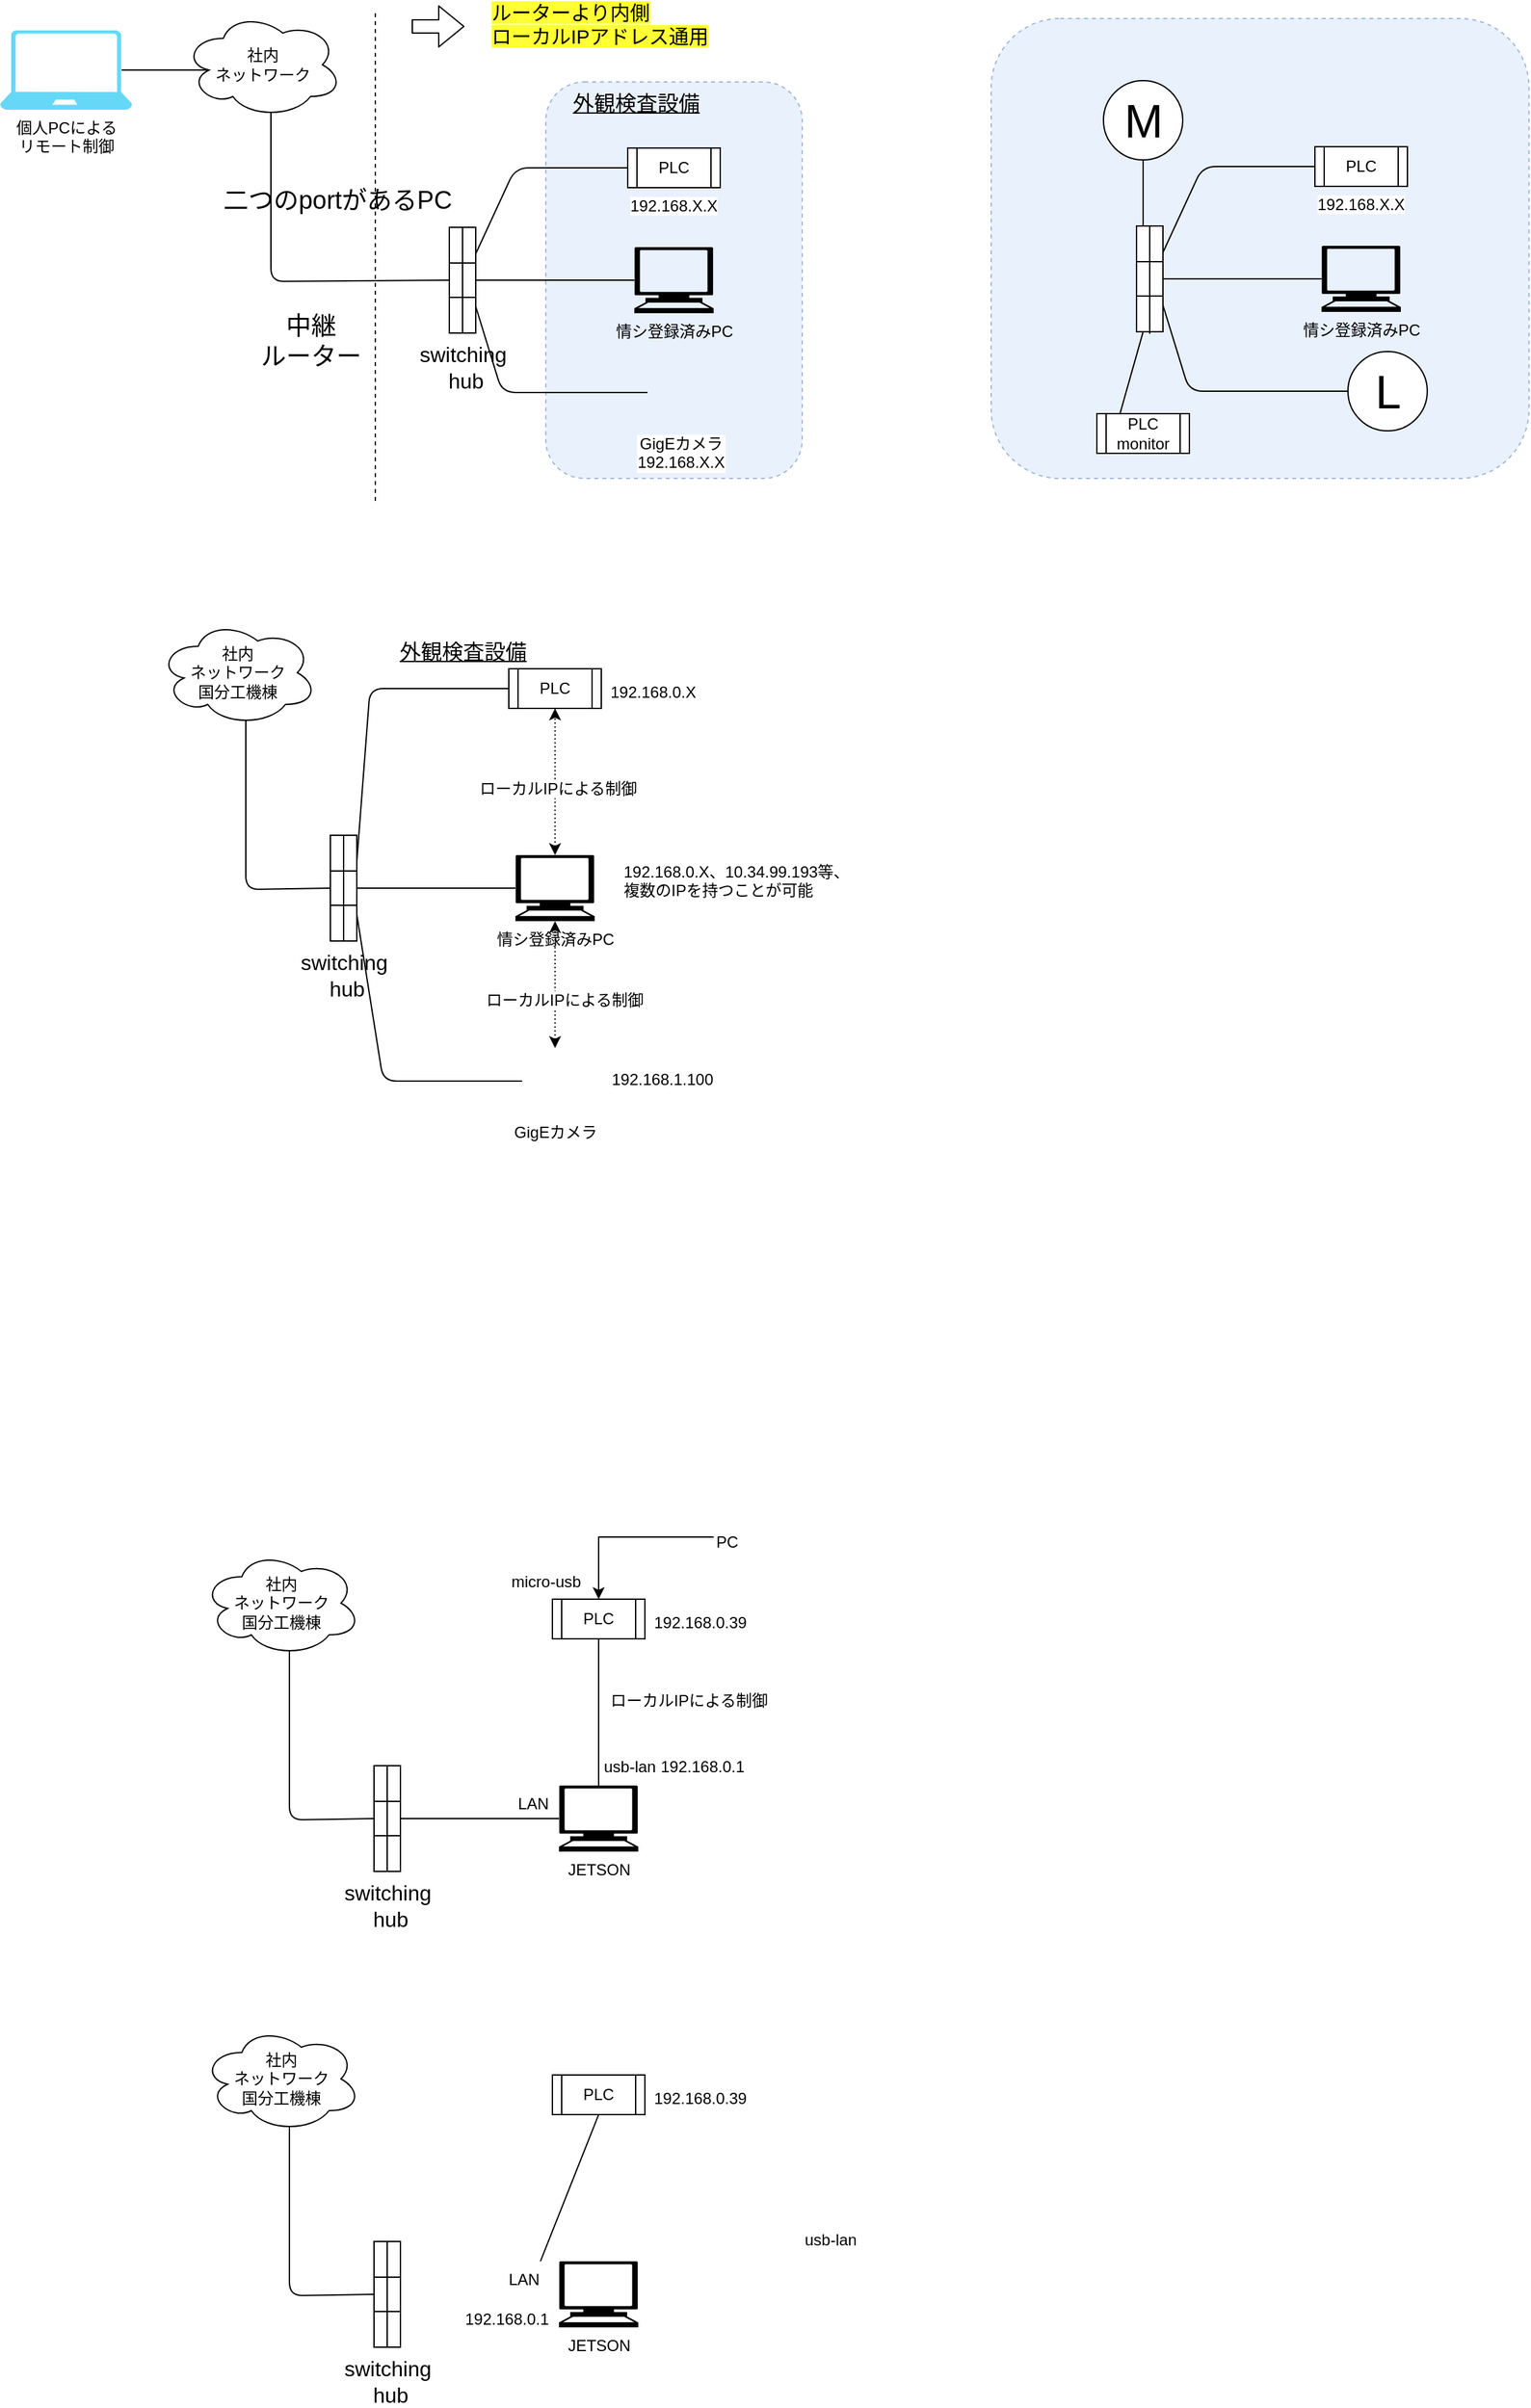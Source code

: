 <mxfile version="14.4.3" type="github">
  <diagram id="3iffs5BznpFNn3Ydb_YM" name="ページ1">
    <mxGraphModel dx="1038" dy="548" grid="1" gridSize="10" guides="1" tooltips="1" connect="1" arrows="1" fold="1" page="1" pageScale="1" pageWidth="827" pageHeight="1169" math="0" shadow="0">
      <root>
        <mxCell id="0" />
        <mxCell id="1" parent="0" />
        <mxCell id="lqfH3k4cmE6oizjZRTN2-33" value="" style="rounded=1;whiteSpace=wrap;html=1;dashed=1;labelBackgroundColor=none;fillColor=#dae8fc;strokeColor=#6c8ebf;opacity=60;" parent="1" vertex="1">
          <mxGeometry x="513" y="99" width="194" height="300" as="geometry" />
        </mxCell>
        <mxCell id="lqfH3k4cmE6oizjZRTN2-1" value="情シ登録済みPC" style="shape=mxgraph.signs.tech.computer;html=1;pointerEvents=1;fillColor=#000000;strokeColor=none;verticalLabelPosition=bottom;verticalAlign=top;align=center;" parent="1" vertex="1">
          <mxGeometry x="580" y="224" width="60" height="50" as="geometry" />
        </mxCell>
        <mxCell id="lqfH3k4cmE6oizjZRTN2-2" value="社内&lt;br&gt;ネットワーク" style="ellipse;shape=cloud;whiteSpace=wrap;html=1;" parent="1" vertex="1">
          <mxGeometry x="239" y="46" width="120" height="80" as="geometry" />
        </mxCell>
        <mxCell id="lqfH3k4cmE6oizjZRTN2-5" value="" style="shape=process;whiteSpace=wrap;html=1;backgroundOutline=1;size=0.333;rotation=90;fillColor=#FFFFFF;" parent="1" vertex="1">
          <mxGeometry x="410" y="239" width="80" height="20" as="geometry" />
        </mxCell>
        <mxCell id="lqfH3k4cmE6oizjZRTN2-10" value="GigEカメラ&lt;br&gt;192.168.X.X" style="shape=image;html=1;verticalAlign=top;verticalLabelPosition=bottom;labelBackgroundColor=#ffffff;imageAspect=0;aspect=fixed;image=https://cdn2.iconfinder.com/data/icons/ios-7-icons/50/video_camera-128.png" parent="1" vertex="1">
          <mxGeometry x="590" y="309" width="50" height="50" as="geometry" />
        </mxCell>
        <mxCell id="lqfH3k4cmE6oizjZRTN2-11" value="" style="endArrow=none;html=1;entryX=0;entryY=0.5;entryDx=0;entryDy=0;exitX=0.25;exitY=0;exitDx=0;exitDy=0;" parent="1" source="lqfH3k4cmE6oizjZRTN2-5" target="lqfH3k4cmE6oizjZRTN2-26" edge="1">
          <mxGeometry width="50" height="50" relative="1" as="geometry">
            <mxPoint x="360" y="379" as="sourcePoint" />
            <mxPoint x="580" y="155" as="targetPoint" />
            <Array as="points">
              <mxPoint x="490" y="164" />
            </Array>
          </mxGeometry>
        </mxCell>
        <mxCell id="lqfH3k4cmE6oizjZRTN2-12" value="" style="endArrow=none;html=1;entryX=0;entryY=0.5;entryDx=0;entryDy=0;exitX=0.75;exitY=0;exitDx=0;exitDy=0;" parent="1" source="lqfH3k4cmE6oizjZRTN2-5" target="lqfH3k4cmE6oizjZRTN2-10" edge="1">
          <mxGeometry width="50" height="50" relative="1" as="geometry">
            <mxPoint x="470" y="239" as="sourcePoint" />
            <mxPoint x="565" y="164" as="targetPoint" />
            <Array as="points">
              <mxPoint x="480" y="334" />
            </Array>
          </mxGeometry>
        </mxCell>
        <mxCell id="lqfH3k4cmE6oizjZRTN2-15" value="" style="endArrow=none;html=1;entryX=0;entryY=0.5;entryDx=0;entryDy=0;entryPerimeter=0;exitX=0.5;exitY=0;exitDx=0;exitDy=0;" parent="1" source="lqfH3k4cmE6oizjZRTN2-5" target="lqfH3k4cmE6oizjZRTN2-1" edge="1">
          <mxGeometry width="50" height="50" relative="1" as="geometry">
            <mxPoint x="360" y="379" as="sourcePoint" />
            <mxPoint x="410" y="329" as="targetPoint" />
          </mxGeometry>
        </mxCell>
        <mxCell id="lqfH3k4cmE6oizjZRTN2-17" value="" style="endArrow=none;html=1;entryX=0.55;entryY=0.95;entryDx=0;entryDy=0;exitX=0.5;exitY=1;exitDx=0;exitDy=0;entryPerimeter=0;" parent="1" source="lqfH3k4cmE6oizjZRTN2-5" target="lqfH3k4cmE6oizjZRTN2-2" edge="1">
          <mxGeometry width="50" height="50" relative="1" as="geometry">
            <mxPoint x="422" y="240" as="sourcePoint" />
            <mxPoint x="542" y="165" as="targetPoint" />
            <Array as="points">
              <mxPoint x="305" y="250" />
            </Array>
          </mxGeometry>
        </mxCell>
        <mxCell id="lqfH3k4cmE6oizjZRTN2-18" value="" style="endArrow=none;html=1;entryX=0;entryY=0.5;entryDx=0;entryDy=0;exitX=1;exitY=0.5;exitDx=0;exitDy=0;" parent="1" source="lqfH3k4cmE6oizjZRTN2-5" target="lqfH3k4cmE6oizjZRTN2-5" edge="1">
          <mxGeometry width="50" height="50" relative="1" as="geometry">
            <mxPoint x="410" y="419" as="sourcePoint" />
            <mxPoint x="460" y="369" as="targetPoint" />
          </mxGeometry>
        </mxCell>
        <mxCell id="lqfH3k4cmE6oizjZRTN2-26" value="PLC" style="shape=process;whiteSpace=wrap;html=1;backgroundOutline=1;" parent="1" vertex="1">
          <mxGeometry x="575" y="149" width="70" height="30" as="geometry" />
        </mxCell>
        <mxCell id="lqfH3k4cmE6oizjZRTN2-28" value="&lt;span style=&quot;color: rgb(0 , 0 , 0) ; font-family: &amp;#34;helvetica&amp;#34; ; font-size: 12px ; font-style: normal ; font-weight: 400 ; letter-spacing: normal ; text-align: center ; text-indent: 0px ; text-transform: none ; word-spacing: 0px ; background-color: rgb(255 , 255 , 255) ; display: inline ; float: none&quot;&gt;192.168.X.X&lt;/span&gt;" style="text;whiteSpace=wrap;html=1;" parent="1" vertex="1">
          <mxGeometry x="575" y="179" width="90" height="20" as="geometry" />
        </mxCell>
        <mxCell id="lqfH3k4cmE6oizjZRTN2-29" value="&lt;font style=&quot;font-size: 19px&quot;&gt;中継&lt;br&gt;ルーター&lt;/font&gt;" style="text;html=1;align=center;verticalAlign=middle;resizable=0;points=[];autosize=1;" parent="1" vertex="1">
          <mxGeometry x="290" y="274.5" width="90" height="40" as="geometry" />
        </mxCell>
        <mxCell id="lqfH3k4cmE6oizjZRTN2-31" value="" style="shape=flexArrow;endArrow=classic;html=1;" parent="1" edge="1">
          <mxGeometry width="50" height="50" relative="1" as="geometry">
            <mxPoint x="411.5" y="57" as="sourcePoint" />
            <mxPoint x="451.5" y="57" as="targetPoint" />
          </mxGeometry>
        </mxCell>
        <mxCell id="lqfH3k4cmE6oizjZRTN2-32" value="&lt;font style=&quot;font-size: 15px&quot;&gt;&lt;span style=&quot;background-color: rgb(255 , 255 , 51)&quot;&gt;ルーターより内側&lt;br&gt;ローカルIPアドレス通用&lt;/span&gt;&lt;br&gt;&lt;/font&gt;" style="text;html=1;align=left;verticalAlign=middle;resizable=0;points=[];autosize=1;" parent="1" vertex="1">
          <mxGeometry x="470" y="40" width="180" height="30" as="geometry" />
        </mxCell>
        <mxCell id="lqfH3k4cmE6oizjZRTN2-36" style="edgeStyle=orthogonalEdgeStyle;rounded=0;orthogonalLoop=1;jettySize=auto;html=1;exitX=0.5;exitY=1;exitDx=0;exitDy=0;" parent="1" source="lqfH3k4cmE6oizjZRTN2-33" target="lqfH3k4cmE6oizjZRTN2-33" edge="1">
          <mxGeometry relative="1" as="geometry" />
        </mxCell>
        <mxCell id="lqfH3k4cmE6oizjZRTN2-37" value="&lt;font style=&quot;font-size: 16px&quot;&gt;&lt;u&gt;外観検査設備&lt;/u&gt;&lt;/font&gt;" style="text;html=1;align=center;verticalAlign=middle;resizable=0;points=[];autosize=1;" parent="1" vertex="1">
          <mxGeometry x="526" y="105" width="110" height="20" as="geometry" />
        </mxCell>
        <mxCell id="lqfH3k4cmE6oizjZRTN2-39" value="個人PCによる&lt;br&gt;リモート制御" style="verticalLabelPosition=bottom;html=1;verticalAlign=top;align=center;strokeColor=none;fillColor=#00BEF2;shape=mxgraph.azure.laptop;pointerEvents=1;dashed=1;labelBackgroundColor=none;opacity=60;" parent="1" vertex="1">
          <mxGeometry x="100" y="60" width="100" height="60" as="geometry" />
        </mxCell>
        <mxCell id="lqfH3k4cmE6oizjZRTN2-40" value="" style="endArrow=none;html=1;entryX=0.92;entryY=0.5;entryDx=0;entryDy=0;entryPerimeter=0;exitX=0.16;exitY=0.55;exitDx=0;exitDy=0;exitPerimeter=0;" parent="1" source="lqfH3k4cmE6oizjZRTN2-2" target="lqfH3k4cmE6oizjZRTN2-39" edge="1">
          <mxGeometry width="50" height="50" relative="1" as="geometry">
            <mxPoint x="469" y="180" as="sourcePoint" />
            <mxPoint x="519" y="130" as="targetPoint" />
          </mxGeometry>
        </mxCell>
        <mxCell id="lqfH3k4cmE6oizjZRTN2-30" value="" style="endArrow=none;dashed=1;html=1;" parent="1" edge="1">
          <mxGeometry width="50" height="50" relative="1" as="geometry">
            <mxPoint x="384" y="416" as="sourcePoint" />
            <mxPoint x="384" y="46" as="targetPoint" />
          </mxGeometry>
        </mxCell>
        <mxCell id="lqfH3k4cmE6oizjZRTN2-48" value="&lt;span style=&quot;font-size: 16px&quot;&gt;switching&lt;br&gt;&amp;nbsp;hub&lt;/span&gt;" style="text;html=1;align=center;verticalAlign=middle;resizable=0;points=[];autosize=1;" parent="1" vertex="1">
          <mxGeometry x="410" y="300" width="80" height="30" as="geometry" />
        </mxCell>
        <mxCell id="lqfH3k4cmE6oizjZRTN2-53" value="情シ登録済みPC" style="shape=mxgraph.signs.tech.computer;html=1;pointerEvents=1;fillColor=#000000;strokeColor=none;verticalLabelPosition=bottom;verticalAlign=top;align=center;" parent="1" vertex="1">
          <mxGeometry x="490" y="684" width="60" height="50" as="geometry" />
        </mxCell>
        <mxCell id="lqfH3k4cmE6oizjZRTN2-54" value="社内&lt;br&gt;ネットワーク&lt;br&gt;国分工機棟" style="ellipse;shape=cloud;whiteSpace=wrap;html=1;" parent="1" vertex="1">
          <mxGeometry x="220" y="506" width="120" height="80" as="geometry" />
        </mxCell>
        <mxCell id="lqfH3k4cmE6oizjZRTN2-55" value="" style="shape=process;whiteSpace=wrap;html=1;backgroundOutline=1;size=0.333;rotation=90;fillColor=#FFFFFF;" parent="1" vertex="1">
          <mxGeometry x="320" y="699" width="80" height="20" as="geometry" />
        </mxCell>
        <mxCell id="lqfH3k4cmE6oizjZRTN2-56" value="GigEカメラ" style="shape=image;html=1;verticalAlign=top;verticalLabelPosition=bottom;labelBackgroundColor=#ffffff;imageAspect=0;aspect=fixed;image=https://cdn2.iconfinder.com/data/icons/ios-7-icons/50/video_camera-128.png" parent="1" vertex="1">
          <mxGeometry x="495" y="830" width="50" height="50" as="geometry" />
        </mxCell>
        <mxCell id="lqfH3k4cmE6oizjZRTN2-57" value="" style="endArrow=none;html=1;entryX=0;entryY=0.5;entryDx=0;entryDy=0;exitX=0.25;exitY=0;exitDx=0;exitDy=0;" parent="1" source="lqfH3k4cmE6oizjZRTN2-55" target="lqfH3k4cmE6oizjZRTN2-62" edge="1">
          <mxGeometry width="50" height="50" relative="1" as="geometry">
            <mxPoint x="270" y="839" as="sourcePoint" />
            <mxPoint x="490" y="615" as="targetPoint" />
            <Array as="points">
              <mxPoint x="380" y="558" />
            </Array>
          </mxGeometry>
        </mxCell>
        <mxCell id="lqfH3k4cmE6oizjZRTN2-58" value="" style="endArrow=none;html=1;entryX=0;entryY=0.5;entryDx=0;entryDy=0;exitX=0.75;exitY=0;exitDx=0;exitDy=0;" parent="1" source="lqfH3k4cmE6oizjZRTN2-55" target="lqfH3k4cmE6oizjZRTN2-56" edge="1">
          <mxGeometry width="50" height="50" relative="1" as="geometry">
            <mxPoint x="380" y="699" as="sourcePoint" />
            <mxPoint x="475" y="624" as="targetPoint" />
            <Array as="points">
              <mxPoint x="390" y="855" />
            </Array>
          </mxGeometry>
        </mxCell>
        <mxCell id="lqfH3k4cmE6oizjZRTN2-59" value="" style="endArrow=none;html=1;entryX=0;entryY=0.5;entryDx=0;entryDy=0;entryPerimeter=0;exitX=0.5;exitY=0;exitDx=0;exitDy=0;" parent="1" source="lqfH3k4cmE6oizjZRTN2-55" target="lqfH3k4cmE6oizjZRTN2-53" edge="1">
          <mxGeometry width="50" height="50" relative="1" as="geometry">
            <mxPoint x="270" y="839" as="sourcePoint" />
            <mxPoint x="320" y="789" as="targetPoint" />
          </mxGeometry>
        </mxCell>
        <mxCell id="lqfH3k4cmE6oizjZRTN2-60" value="" style="endArrow=none;html=1;entryX=0.55;entryY=0.95;entryDx=0;entryDy=0;exitX=0.5;exitY=1;exitDx=0;exitDy=0;entryPerimeter=0;" parent="1" source="lqfH3k4cmE6oizjZRTN2-55" target="lqfH3k4cmE6oizjZRTN2-54" edge="1">
          <mxGeometry width="50" height="50" relative="1" as="geometry">
            <mxPoint x="403" y="700" as="sourcePoint" />
            <mxPoint x="523" y="625" as="targetPoint" />
            <Array as="points">
              <mxPoint x="286" y="710" />
            </Array>
          </mxGeometry>
        </mxCell>
        <mxCell id="lqfH3k4cmE6oizjZRTN2-61" value="" style="endArrow=none;html=1;entryX=0;entryY=0.5;entryDx=0;entryDy=0;exitX=1;exitY=0.5;exitDx=0;exitDy=0;" parent="1" source="lqfH3k4cmE6oizjZRTN2-55" target="lqfH3k4cmE6oizjZRTN2-55" edge="1">
          <mxGeometry width="50" height="50" relative="1" as="geometry">
            <mxPoint x="320" y="879" as="sourcePoint" />
            <mxPoint x="370" y="829" as="targetPoint" />
          </mxGeometry>
        </mxCell>
        <mxCell id="lqfH3k4cmE6oizjZRTN2-62" value="PLC" style="shape=process;whiteSpace=wrap;html=1;backgroundOutline=1;" parent="1" vertex="1">
          <mxGeometry x="485" y="543" width="70" height="30" as="geometry" />
        </mxCell>
        <mxCell id="lqfH3k4cmE6oizjZRTN2-63" value="&lt;span style=&quot;color: rgb(0 , 0 , 0) ; font-family: &amp;#34;helvetica&amp;#34; ; font-size: 12px ; font-style: normal ; font-weight: 400 ; letter-spacing: normal ; text-align: center ; text-indent: 0px ; text-transform: none ; word-spacing: 0px ; background-color: rgb(255 , 255 , 255) ; display: inline ; float: none&quot;&gt;192.168.0.X&lt;/span&gt;" style="text;whiteSpace=wrap;html=1;" parent="1" vertex="1">
          <mxGeometry x="560" y="547" width="90" height="20" as="geometry" />
        </mxCell>
        <mxCell id="lqfH3k4cmE6oizjZRTN2-67" style="edgeStyle=orthogonalEdgeStyle;rounded=0;orthogonalLoop=1;jettySize=auto;html=1;exitX=0.5;exitY=1;exitDx=0;exitDy=0;" parent="1" edge="1">
          <mxGeometry relative="1" as="geometry">
            <mxPoint x="867" y="790" as="sourcePoint" />
            <mxPoint x="867" y="790" as="targetPoint" />
          </mxGeometry>
        </mxCell>
        <mxCell id="lqfH3k4cmE6oizjZRTN2-68" value="&lt;font style=&quot;font-size: 16px&quot;&gt;&lt;u&gt;外観検査設備&lt;/u&gt;&lt;/font&gt;" style="text;html=1;align=center;verticalAlign=middle;resizable=0;points=[];autosize=1;" parent="1" vertex="1">
          <mxGeometry x="395" y="520" width="110" height="20" as="geometry" />
        </mxCell>
        <mxCell id="lqfH3k4cmE6oizjZRTN2-72" value="&lt;span style=&quot;font-size: 16px&quot;&gt;switching&lt;br&gt;&amp;nbsp;hub&lt;/span&gt;" style="text;html=1;align=center;verticalAlign=middle;resizable=0;points=[];autosize=1;" parent="1" vertex="1">
          <mxGeometry x="320" y="760" width="80" height="30" as="geometry" />
        </mxCell>
        <mxCell id="6pgWcbdeJ26XNyQjYSvJ-2" value="&lt;span style=&quot;color: rgb(0 , 0 , 0) ; font-family: &amp;#34;helvetica&amp;#34; ; font-size: 12px ; font-style: normal ; font-weight: 400 ; letter-spacing: normal ; text-align: center ; text-indent: 0px ; text-transform: none ; word-spacing: 0px ; background-color: rgb(255 , 255 , 255) ; display: inline ; float: none&quot;&gt;192.168.0.X、10.34.99.193等、複数のIPを持つことが可能&lt;br&gt;&lt;/span&gt;" style="text;whiteSpace=wrap;html=1;" parent="1" vertex="1">
          <mxGeometry x="570" y="683" width="184" height="36" as="geometry" />
        </mxCell>
        <mxCell id="6pgWcbdeJ26XNyQjYSvJ-3" value="" style="endArrow=classic;startArrow=classic;html=1;exitX=0.5;exitY=0;exitDx=0;exitDy=0;entryX=0.5;entryY=1;entryDx=0;entryDy=0;entryPerimeter=0;dashed=1;dashPattern=1 2;" parent="1" source="lqfH3k4cmE6oizjZRTN2-56" target="lqfH3k4cmE6oizjZRTN2-53" edge="1">
          <mxGeometry width="50" height="50" relative="1" as="geometry">
            <mxPoint x="390" y="810" as="sourcePoint" />
            <mxPoint x="440" y="760" as="targetPoint" />
          </mxGeometry>
        </mxCell>
        <mxCell id="6pgWcbdeJ26XNyQjYSvJ-4" value="" style="endArrow=classic;startArrow=classic;html=1;exitX=0.5;exitY=0;exitDx=0;exitDy=0;dashed=1;dashPattern=1 2;exitPerimeter=0;entryX=0.5;entryY=1;entryDx=0;entryDy=0;" parent="1" source="lqfH3k4cmE6oizjZRTN2-53" target="lqfH3k4cmE6oizjZRTN2-62" edge="1">
          <mxGeometry width="50" height="50" relative="1" as="geometry">
            <mxPoint x="530" y="840" as="sourcePoint" />
            <mxPoint x="525" y="610" as="targetPoint" />
          </mxGeometry>
        </mxCell>
        <mxCell id="6pgWcbdeJ26XNyQjYSvJ-5" value="&lt;span style=&quot;color: rgb(0 , 0 , 0) ; font-family: &amp;#34;helvetica&amp;#34; ; font-size: 12px ; font-style: normal ; font-weight: 400 ; letter-spacing: normal ; text-align: center ; text-indent: 0px ; text-transform: none ; word-spacing: 0px ; background-color: rgb(255 , 255 , 255) ; display: inline ; float: none&quot;&gt;ローカルIPによる制御&lt;br&gt;&lt;/span&gt;" style="text;whiteSpace=wrap;html=1;" parent="1" vertex="1">
          <mxGeometry x="461" y="620" width="184" height="36" as="geometry" />
        </mxCell>
        <mxCell id="6pgWcbdeJ26XNyQjYSvJ-6" value="&lt;span style=&quot;color: rgb(0 , 0 , 0) ; font-family: &amp;#34;helvetica&amp;#34; ; font-size: 12px ; font-style: normal ; font-weight: 400 ; letter-spacing: normal ; text-align: center ; text-indent: 0px ; text-transform: none ; word-spacing: 0px ; background-color: rgb(255 , 255 , 255) ; display: inline ; float: none&quot;&gt;ローカルIPによる制御&lt;br&gt;&lt;/span&gt;" style="text;whiteSpace=wrap;html=1;" parent="1" vertex="1">
          <mxGeometry x="466" y="780" width="184" height="36" as="geometry" />
        </mxCell>
        <mxCell id="6pgWcbdeJ26XNyQjYSvJ-9" value="&lt;span style=&quot;color: rgb(0, 0, 0); font-family: helvetica; font-size: 12px; font-style: normal; font-weight: 400; letter-spacing: normal; text-align: center; text-indent: 0px; text-transform: none; word-spacing: 0px; background-color: rgb(255, 255, 255); display: inline; float: none;&quot;&gt;192.168.1.100&lt;/span&gt;" style="text;whiteSpace=wrap;html=1;" parent="1" vertex="1">
          <mxGeometry x="561" y="840" width="100" height="30" as="geometry" />
        </mxCell>
        <mxCell id="QapXq73UATkiwpjIL-t3-1" value="JETSON" style="shape=mxgraph.signs.tech.computer;html=1;pointerEvents=1;fillColor=#000000;strokeColor=none;verticalLabelPosition=bottom;verticalAlign=top;align=center;" vertex="1" parent="1">
          <mxGeometry x="523" y="1388" width="60" height="50" as="geometry" />
        </mxCell>
        <mxCell id="QapXq73UATkiwpjIL-t3-2" value="社内&lt;br&gt;ネットワーク&lt;br&gt;国分工機棟" style="ellipse;shape=cloud;whiteSpace=wrap;html=1;" vertex="1" parent="1">
          <mxGeometry x="253" y="1210" width="120" height="80" as="geometry" />
        </mxCell>
        <mxCell id="QapXq73UATkiwpjIL-t3-3" value="" style="shape=process;whiteSpace=wrap;html=1;backgroundOutline=1;size=0.333;rotation=90;fillColor=#FFFFFF;" vertex="1" parent="1">
          <mxGeometry x="353" y="1403" width="80" height="20" as="geometry" />
        </mxCell>
        <mxCell id="QapXq73UATkiwpjIL-t3-8" value="" style="endArrow=none;html=1;entryX=0.55;entryY=0.95;entryDx=0;entryDy=0;exitX=0.5;exitY=1;exitDx=0;exitDy=0;entryPerimeter=0;" edge="1" parent="1" source="QapXq73UATkiwpjIL-t3-3" target="QapXq73UATkiwpjIL-t3-2">
          <mxGeometry width="50" height="50" relative="1" as="geometry">
            <mxPoint x="436" y="1404" as="sourcePoint" />
            <mxPoint x="556" y="1329" as="targetPoint" />
            <Array as="points">
              <mxPoint x="319" y="1414" />
            </Array>
          </mxGeometry>
        </mxCell>
        <mxCell id="QapXq73UATkiwpjIL-t3-9" value="" style="endArrow=none;html=1;entryX=0;entryY=0.5;entryDx=0;entryDy=0;exitX=1;exitY=0.5;exitDx=0;exitDy=0;" edge="1" parent="1" source="QapXq73UATkiwpjIL-t3-3" target="QapXq73UATkiwpjIL-t3-3">
          <mxGeometry width="50" height="50" relative="1" as="geometry">
            <mxPoint x="353" y="1583" as="sourcePoint" />
            <mxPoint x="403" y="1533" as="targetPoint" />
          </mxGeometry>
        </mxCell>
        <mxCell id="QapXq73UATkiwpjIL-t3-10" value="PLC" style="shape=process;whiteSpace=wrap;html=1;backgroundOutline=1;" vertex="1" parent="1">
          <mxGeometry x="518" y="1247" width="70" height="30" as="geometry" />
        </mxCell>
        <mxCell id="QapXq73UATkiwpjIL-t3-11" value="&lt;span style=&quot;color: rgb(0 , 0 , 0) ; font-family: &amp;#34;helvetica&amp;#34; ; font-size: 12px ; font-style: normal ; font-weight: 400 ; letter-spacing: normal ; text-align: center ; text-indent: 0px ; text-transform: none ; word-spacing: 0px ; background-color: rgb(255 , 255 , 255) ; display: inline ; float: none&quot;&gt;192.168.0.39&lt;/span&gt;" style="text;whiteSpace=wrap;html=1;" vertex="1" parent="1">
          <mxGeometry x="593" y="1251" width="90" height="20" as="geometry" />
        </mxCell>
        <mxCell id="QapXq73UATkiwpjIL-t3-13" value="&lt;span style=&quot;font-size: 16px&quot;&gt;switching&lt;br&gt;&amp;nbsp;hub&lt;/span&gt;" style="text;html=1;align=center;verticalAlign=middle;resizable=0;points=[];autosize=1;" vertex="1" parent="1">
          <mxGeometry x="353" y="1464" width="80" height="30" as="geometry" />
        </mxCell>
        <mxCell id="QapXq73UATkiwpjIL-t3-17" value="&lt;span style=&quot;color: rgb(0 , 0 , 0) ; font-family: &amp;#34;helvetica&amp;#34; ; font-size: 12px ; font-style: normal ; font-weight: 400 ; letter-spacing: normal ; text-align: center ; text-indent: 0px ; text-transform: none ; word-spacing: 0px ; background-color: rgb(255 , 255 , 255) ; display: inline ; float: none&quot;&gt;ローカルIPによる制御&lt;br&gt;&lt;/span&gt;" style="text;whiteSpace=wrap;html=1;" vertex="1" parent="1">
          <mxGeometry x="560" y="1310" width="135" height="30" as="geometry" />
        </mxCell>
        <mxCell id="QapXq73UATkiwpjIL-t3-20" value="" style="endArrow=none;html=1;entryX=0.5;entryY=1;entryDx=0;entryDy=0;" edge="1" parent="1" source="QapXq73UATkiwpjIL-t3-1" target="QapXq73UATkiwpjIL-t3-10">
          <mxGeometry width="50" height="50" relative="1" as="geometry">
            <mxPoint x="413" y="1423" as="sourcePoint" />
            <mxPoint x="533" y="1423" as="targetPoint" />
          </mxGeometry>
        </mxCell>
        <mxCell id="QapXq73UATkiwpjIL-t3-21" value="&lt;span style=&quot;color: rgb(0 , 0 , 0) ; font-family: &amp;#34;helvetica&amp;#34; ; font-size: 12px ; font-style: normal ; font-weight: 400 ; letter-spacing: normal ; text-align: center ; text-indent: 0px ; text-transform: none ; word-spacing: 0px ; background-color: rgb(255 , 255 , 255) ; display: inline ; float: none&quot;&gt;LAN&lt;br&gt;&lt;/span&gt;" style="text;whiteSpace=wrap;html=1;" vertex="1" parent="1">
          <mxGeometry x="490" y="1388" width="40" height="30" as="geometry" />
        </mxCell>
        <mxCell id="QapXq73UATkiwpjIL-t3-22" value="&lt;span style=&quot;color: rgb(0 , 0 , 0) ; font-family: &amp;#34;helvetica&amp;#34; ; font-size: 12px ; font-style: normal ; font-weight: 400 ; letter-spacing: normal ; text-align: center ; text-indent: 0px ; text-transform: none ; word-spacing: 0px ; background-color: rgb(255 , 255 , 255) ; display: inline ; float: none&quot;&gt;usb-lan&lt;br&gt;&lt;/span&gt;" style="text;whiteSpace=wrap;html=1;" vertex="1" parent="1">
          <mxGeometry x="555" y="1360" width="65" height="30" as="geometry" />
        </mxCell>
        <mxCell id="QapXq73UATkiwpjIL-t3-25" value="" style="endArrow=none;html=1;entryX=0.5;entryY=0;entryDx=0;entryDy=0;" edge="1" parent="1" source="QapXq73UATkiwpjIL-t3-1" target="QapXq73UATkiwpjIL-t3-3">
          <mxGeometry width="50" height="50" relative="1" as="geometry">
            <mxPoint x="563" y="1398" as="sourcePoint" />
            <mxPoint x="563" y="1287" as="targetPoint" />
          </mxGeometry>
        </mxCell>
        <mxCell id="QapXq73UATkiwpjIL-t3-27" value="" style="edgeStyle=orthogonalEdgeStyle;rounded=0;orthogonalLoop=1;jettySize=auto;html=1;" edge="1" parent="1" source="QapXq73UATkiwpjIL-t3-26" target="QapXq73UATkiwpjIL-t3-10">
          <mxGeometry relative="1" as="geometry" />
        </mxCell>
        <mxCell id="QapXq73UATkiwpjIL-t3-26" value="&lt;span style=&quot;color: rgb(0 , 0 , 0) ; font-family: &amp;#34;helvetica&amp;#34; ; font-size: 12px ; font-style: normal ; font-weight: 400 ; letter-spacing: normal ; text-align: center ; text-indent: 0px ; text-transform: none ; word-spacing: 0px ; background-color: rgb(255 , 255 , 255) ; display: inline ; float: none&quot;&gt;PC&lt;br&gt;&lt;/span&gt;" style="text;whiteSpace=wrap;html=1;" vertex="1" parent="1">
          <mxGeometry x="640" y="1190" width="90" height="20" as="geometry" />
        </mxCell>
        <mxCell id="QapXq73UATkiwpjIL-t3-28" value="&lt;span style=&quot;color: rgb(0 , 0 , 0) ; font-family: &amp;#34;helvetica&amp;#34; ; font-size: 12px ; font-style: normal ; font-weight: 400 ; letter-spacing: normal ; text-align: center ; text-indent: 0px ; text-transform: none ; word-spacing: 0px ; background-color: rgb(255 , 255 , 255) ; display: inline ; float: none&quot;&gt;micro-usb&lt;br&gt;&lt;/span&gt;" style="text;whiteSpace=wrap;html=1;" vertex="1" parent="1">
          <mxGeometry x="485" y="1220" width="65" height="20" as="geometry" />
        </mxCell>
        <mxCell id="QapXq73UATkiwpjIL-t3-29" value="&lt;span style=&quot;color: rgb(0 , 0 , 0) ; font-family: &amp;#34;helvetica&amp;#34; ; font-size: 12px ; font-style: normal ; font-weight: 400 ; letter-spacing: normal ; text-align: center ; text-indent: 0px ; text-transform: none ; word-spacing: 0px ; background-color: rgb(255 , 255 , 255) ; display: inline ; float: none&quot;&gt;192.168.0.1&lt;/span&gt;" style="text;whiteSpace=wrap;html=1;" vertex="1" parent="1">
          <mxGeometry x="597.5" y="1360" width="90" height="20" as="geometry" />
        </mxCell>
        <mxCell id="QapXq73UATkiwpjIL-t3-30" value="JETSON" style="shape=mxgraph.signs.tech.computer;html=1;pointerEvents=1;fillColor=#000000;strokeColor=none;verticalLabelPosition=bottom;verticalAlign=top;align=center;" vertex="1" parent="1">
          <mxGeometry x="523" y="1748" width="60" height="50" as="geometry" />
        </mxCell>
        <mxCell id="QapXq73UATkiwpjIL-t3-31" value="社内&lt;br&gt;ネットワーク&lt;br&gt;国分工機棟" style="ellipse;shape=cloud;whiteSpace=wrap;html=1;" vertex="1" parent="1">
          <mxGeometry x="253" y="1570" width="120" height="80" as="geometry" />
        </mxCell>
        <mxCell id="QapXq73UATkiwpjIL-t3-32" value="" style="shape=process;whiteSpace=wrap;html=1;backgroundOutline=1;size=0.333;rotation=90;fillColor=#FFFFFF;" vertex="1" parent="1">
          <mxGeometry x="353" y="1763" width="80" height="20" as="geometry" />
        </mxCell>
        <mxCell id="QapXq73UATkiwpjIL-t3-33" value="" style="endArrow=none;html=1;entryX=0.55;entryY=0.95;entryDx=0;entryDy=0;exitX=0.5;exitY=1;exitDx=0;exitDy=0;entryPerimeter=0;" edge="1" parent="1" source="QapXq73UATkiwpjIL-t3-32" target="QapXq73UATkiwpjIL-t3-31">
          <mxGeometry width="50" height="50" relative="1" as="geometry">
            <mxPoint x="436" y="1764" as="sourcePoint" />
            <mxPoint x="556" y="1689" as="targetPoint" />
            <Array as="points">
              <mxPoint x="319" y="1774" />
            </Array>
          </mxGeometry>
        </mxCell>
        <mxCell id="QapXq73UATkiwpjIL-t3-34" value="" style="endArrow=none;html=1;entryX=0;entryY=0.5;entryDx=0;entryDy=0;exitX=1;exitY=0.5;exitDx=0;exitDy=0;" edge="1" parent="1" source="QapXq73UATkiwpjIL-t3-32" target="QapXq73UATkiwpjIL-t3-32">
          <mxGeometry width="50" height="50" relative="1" as="geometry">
            <mxPoint x="353" y="1943" as="sourcePoint" />
            <mxPoint x="403" y="1893" as="targetPoint" />
          </mxGeometry>
        </mxCell>
        <mxCell id="QapXq73UATkiwpjIL-t3-35" value="PLC" style="shape=process;whiteSpace=wrap;html=1;backgroundOutline=1;" vertex="1" parent="1">
          <mxGeometry x="518" y="1607" width="70" height="30" as="geometry" />
        </mxCell>
        <mxCell id="QapXq73UATkiwpjIL-t3-36" value="&lt;span style=&quot;color: rgb(0 , 0 , 0) ; font-family: &amp;#34;helvetica&amp;#34; ; font-size: 12px ; font-style: normal ; font-weight: 400 ; letter-spacing: normal ; text-align: center ; text-indent: 0px ; text-transform: none ; word-spacing: 0px ; background-color: rgb(255 , 255 , 255) ; display: inline ; float: none&quot;&gt;192.168.0.39&lt;/span&gt;" style="text;whiteSpace=wrap;html=1;" vertex="1" parent="1">
          <mxGeometry x="593" y="1611" width="90" height="20" as="geometry" />
        </mxCell>
        <mxCell id="QapXq73UATkiwpjIL-t3-37" value="&lt;span style=&quot;font-size: 16px&quot;&gt;switching&lt;br&gt;&amp;nbsp;hub&lt;/span&gt;" style="text;html=1;align=center;verticalAlign=middle;resizable=0;points=[];autosize=1;" vertex="1" parent="1">
          <mxGeometry x="353" y="1824" width="80" height="30" as="geometry" />
        </mxCell>
        <mxCell id="QapXq73UATkiwpjIL-t3-39" value="" style="endArrow=none;html=1;entryX=0.5;entryY=1;entryDx=0;entryDy=0;" edge="1" parent="1" source="QapXq73UATkiwpjIL-t3-40" target="QapXq73UATkiwpjIL-t3-35">
          <mxGeometry width="50" height="50" relative="1" as="geometry">
            <mxPoint x="413" y="1783" as="sourcePoint" />
            <mxPoint x="533" y="1783" as="targetPoint" />
          </mxGeometry>
        </mxCell>
        <mxCell id="QapXq73UATkiwpjIL-t3-40" value="&lt;span style=&quot;color: rgb(0 , 0 , 0) ; font-family: &amp;#34;helvetica&amp;#34; ; font-size: 12px ; font-style: normal ; font-weight: 400 ; letter-spacing: normal ; text-align: center ; text-indent: 0px ; text-transform: none ; word-spacing: 0px ; background-color: rgb(255 , 255 , 255) ; display: inline ; float: none&quot;&gt;LAN&lt;br&gt;&lt;/span&gt;" style="text;whiteSpace=wrap;html=1;" vertex="1" parent="1">
          <mxGeometry x="483" y="1748" width="40" height="30" as="geometry" />
        </mxCell>
        <mxCell id="QapXq73UATkiwpjIL-t3-41" value="&lt;span style=&quot;color: rgb(0 , 0 , 0) ; font-family: &amp;#34;helvetica&amp;#34; ; font-size: 12px ; font-style: normal ; font-weight: 400 ; letter-spacing: normal ; text-align: center ; text-indent: 0px ; text-transform: none ; word-spacing: 0px ; background-color: rgb(255 , 255 , 255) ; display: inline ; float: none&quot;&gt;usb-lan&lt;br&gt;&lt;/span&gt;" style="text;whiteSpace=wrap;html=1;" vertex="1" parent="1">
          <mxGeometry x="707" y="1718" width="65" height="30" as="geometry" />
        </mxCell>
        <mxCell id="QapXq73UATkiwpjIL-t3-47" value="&lt;span style=&quot;color: rgb(0 , 0 , 0) ; font-family: &amp;#34;helvetica&amp;#34; ; font-size: 12px ; font-style: normal ; font-weight: 400 ; letter-spacing: normal ; text-align: center ; text-indent: 0px ; text-transform: none ; word-spacing: 0px ; background-color: rgb(255 , 255 , 255) ; display: inline ; float: none&quot;&gt;192.168.0.1&lt;/span&gt;" style="text;whiteSpace=wrap;html=1;" vertex="1" parent="1">
          <mxGeometry x="450" y="1778" width="90" height="20" as="geometry" />
        </mxCell>
        <mxCell id="QapXq73UATkiwpjIL-t3-49" value="&lt;span style=&quot;font-size: 19px&quot;&gt;二つのportがあるPC&lt;br&gt;&lt;/span&gt;" style="text;html=1;align=center;verticalAlign=middle;resizable=0;points=[];autosize=1;" vertex="1" parent="1">
          <mxGeometry x="260" y="179" width="190" height="20" as="geometry" />
        </mxCell>
        <mxCell id="QapXq73UATkiwpjIL-t3-50" value="" style="rounded=1;whiteSpace=wrap;html=1;dashed=1;labelBackgroundColor=none;fillColor=#dae8fc;strokeColor=#6c8ebf;opacity=60;" vertex="1" parent="1">
          <mxGeometry x="850" y="51" width="407" height="348" as="geometry" />
        </mxCell>
        <mxCell id="QapXq73UATkiwpjIL-t3-51" value="情シ登録済みPC" style="shape=mxgraph.signs.tech.computer;html=1;pointerEvents=1;fillColor=#000000;strokeColor=none;verticalLabelPosition=bottom;verticalAlign=top;align=center;" vertex="1" parent="1">
          <mxGeometry x="1100" y="223" width="60" height="50" as="geometry" />
        </mxCell>
        <mxCell id="QapXq73UATkiwpjIL-t3-52" value="" style="shape=process;whiteSpace=wrap;html=1;backgroundOutline=1;size=0.333;rotation=90;fillColor=#FFFFFF;" vertex="1" parent="1">
          <mxGeometry x="930" y="238" width="80" height="20" as="geometry" />
        </mxCell>
        <mxCell id="QapXq73UATkiwpjIL-t3-54" value="" style="endArrow=none;html=1;entryX=0;entryY=0.5;entryDx=0;entryDy=0;exitX=0.25;exitY=0;exitDx=0;exitDy=0;" edge="1" parent="1" source="QapXq73UATkiwpjIL-t3-52" target="QapXq73UATkiwpjIL-t3-58">
          <mxGeometry width="50" height="50" relative="1" as="geometry">
            <mxPoint x="880" y="378" as="sourcePoint" />
            <mxPoint x="1100" y="154" as="targetPoint" />
            <Array as="points">
              <mxPoint x="1010" y="163" />
            </Array>
          </mxGeometry>
        </mxCell>
        <mxCell id="QapXq73UATkiwpjIL-t3-55" value="" style="endArrow=none;html=1;entryX=0;entryY=0.5;entryDx=0;entryDy=0;exitX=0.75;exitY=0;exitDx=0;exitDy=0;" edge="1" parent="1" source="QapXq73UATkiwpjIL-t3-52" target="QapXq73UATkiwpjIL-t3-74">
          <mxGeometry width="50" height="50" relative="1" as="geometry">
            <mxPoint x="990" y="238" as="sourcePoint" />
            <mxPoint x="1110" y="333" as="targetPoint" />
            <Array as="points">
              <mxPoint x="1000" y="333" />
            </Array>
          </mxGeometry>
        </mxCell>
        <mxCell id="QapXq73UATkiwpjIL-t3-56" value="" style="endArrow=none;html=1;entryX=0;entryY=0.5;entryDx=0;entryDy=0;entryPerimeter=0;exitX=0.5;exitY=0;exitDx=0;exitDy=0;" edge="1" parent="1" source="QapXq73UATkiwpjIL-t3-52" target="QapXq73UATkiwpjIL-t3-51">
          <mxGeometry width="50" height="50" relative="1" as="geometry">
            <mxPoint x="880" y="378" as="sourcePoint" />
            <mxPoint x="930" y="328" as="targetPoint" />
          </mxGeometry>
        </mxCell>
        <mxCell id="QapXq73UATkiwpjIL-t3-57" value="" style="endArrow=none;html=1;entryX=0;entryY=0.5;entryDx=0;entryDy=0;exitX=1;exitY=0.5;exitDx=0;exitDy=0;" edge="1" parent="1" target="QapXq73UATkiwpjIL-t3-52">
          <mxGeometry width="50" height="50" relative="1" as="geometry">
            <mxPoint x="970" y="289.5" as="sourcePoint" />
            <mxPoint x="980" y="368" as="targetPoint" />
          </mxGeometry>
        </mxCell>
        <mxCell id="QapXq73UATkiwpjIL-t3-58" value="PLC" style="shape=process;whiteSpace=wrap;html=1;backgroundOutline=1;" vertex="1" parent="1">
          <mxGeometry x="1095" y="148" width="70" height="30" as="geometry" />
        </mxCell>
        <mxCell id="QapXq73UATkiwpjIL-t3-59" value="&lt;span style=&quot;color: rgb(0 , 0 , 0) ; font-family: &amp;#34;helvetica&amp;#34; ; font-size: 12px ; font-style: normal ; font-weight: 400 ; letter-spacing: normal ; text-align: center ; text-indent: 0px ; text-transform: none ; word-spacing: 0px ; background-color: rgb(255 , 255 , 255) ; display: inline ; float: none&quot;&gt;192.168.X.X&lt;/span&gt;" style="text;whiteSpace=wrap;html=1;" vertex="1" parent="1">
          <mxGeometry x="1095" y="178" width="90" height="20" as="geometry" />
        </mxCell>
        <mxCell id="QapXq73UATkiwpjIL-t3-60" style="edgeStyle=orthogonalEdgeStyle;rounded=0;orthogonalLoop=1;jettySize=auto;html=1;exitX=0.5;exitY=1;exitDx=0;exitDy=0;" edge="1" parent="1" source="QapXq73UATkiwpjIL-t3-50" target="QapXq73UATkiwpjIL-t3-50">
          <mxGeometry relative="1" as="geometry" />
        </mxCell>
        <mxCell id="QapXq73UATkiwpjIL-t3-62" value="M" style="verticalLabelPosition=middle;shadow=0;dashed=0;align=center;html=1;verticalAlign=middle;strokeWidth=1;shape=ellipse;aspect=fixed;fontSize=35;" vertex="1" parent="1">
          <mxGeometry x="935" y="98" width="60" height="60" as="geometry" />
        </mxCell>
        <mxCell id="QapXq73UATkiwpjIL-t3-67" value="" style="endArrow=none;html=1;entryX=0.5;entryY=1;entryDx=0;entryDy=0;exitX=0;exitY=0.75;exitDx=0;exitDy=0;" edge="1" parent="1" source="QapXq73UATkiwpjIL-t3-52" target="QapXq73UATkiwpjIL-t3-62">
          <mxGeometry width="50" height="50" relative="1" as="geometry">
            <mxPoint x="920" y="240" as="sourcePoint" />
            <mxPoint x="970" y="190" as="targetPoint" />
          </mxGeometry>
        </mxCell>
        <mxCell id="QapXq73UATkiwpjIL-t3-70" value="PLC&lt;br&gt;monitor" style="shape=process;whiteSpace=wrap;html=1;backgroundOutline=1;" vertex="1" parent="1">
          <mxGeometry x="930" y="350" width="70" height="30" as="geometry" />
        </mxCell>
        <mxCell id="QapXq73UATkiwpjIL-t3-71" value="" style="endArrow=none;html=1;entryX=1;entryY=0.75;entryDx=0;entryDy=0;exitX=0.25;exitY=0;exitDx=0;exitDy=0;" edge="1" parent="1" source="QapXq73UATkiwpjIL-t3-70" target="QapXq73UATkiwpjIL-t3-52">
          <mxGeometry width="50" height="50" relative="1" as="geometry">
            <mxPoint x="975" y="218" as="sourcePoint" />
            <mxPoint x="975" y="168" as="targetPoint" />
          </mxGeometry>
        </mxCell>
        <mxCell id="QapXq73UATkiwpjIL-t3-74" value="L" style="verticalLabelPosition=middle;shadow=0;dashed=0;align=center;html=1;verticalAlign=middle;strokeWidth=1;shape=ellipse;aspect=fixed;fontSize=35;" vertex="1" parent="1">
          <mxGeometry x="1120" y="303" width="60" height="60" as="geometry" />
        </mxCell>
      </root>
    </mxGraphModel>
  </diagram>
</mxfile>
